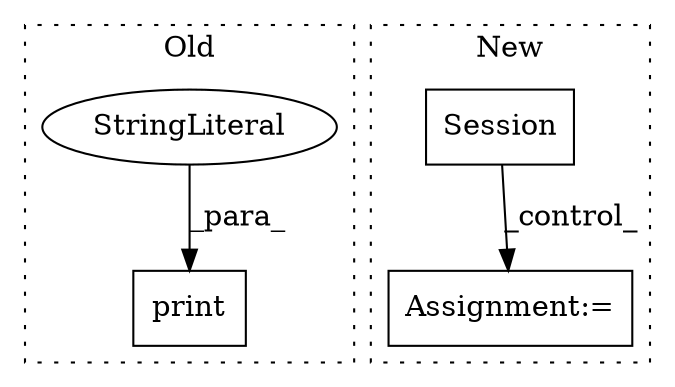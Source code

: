 digraph G {
subgraph cluster0 {
1 [label="print" a="32" s="1347,1411" l="6,1" shape="box"];
3 [label="StringLiteral" a="45" s="1353" l="51" shape="ellipse"];
label = "Old";
style="dotted";
}
subgraph cluster1 {
2 [label="Session" a="32" s="1048" l="9" shape="box"];
4 [label="Assignment:=" a="7" s="1071" l="4" shape="box"];
label = "New";
style="dotted";
}
2 -> 4 [label="_control_"];
3 -> 1 [label="_para_"];
}